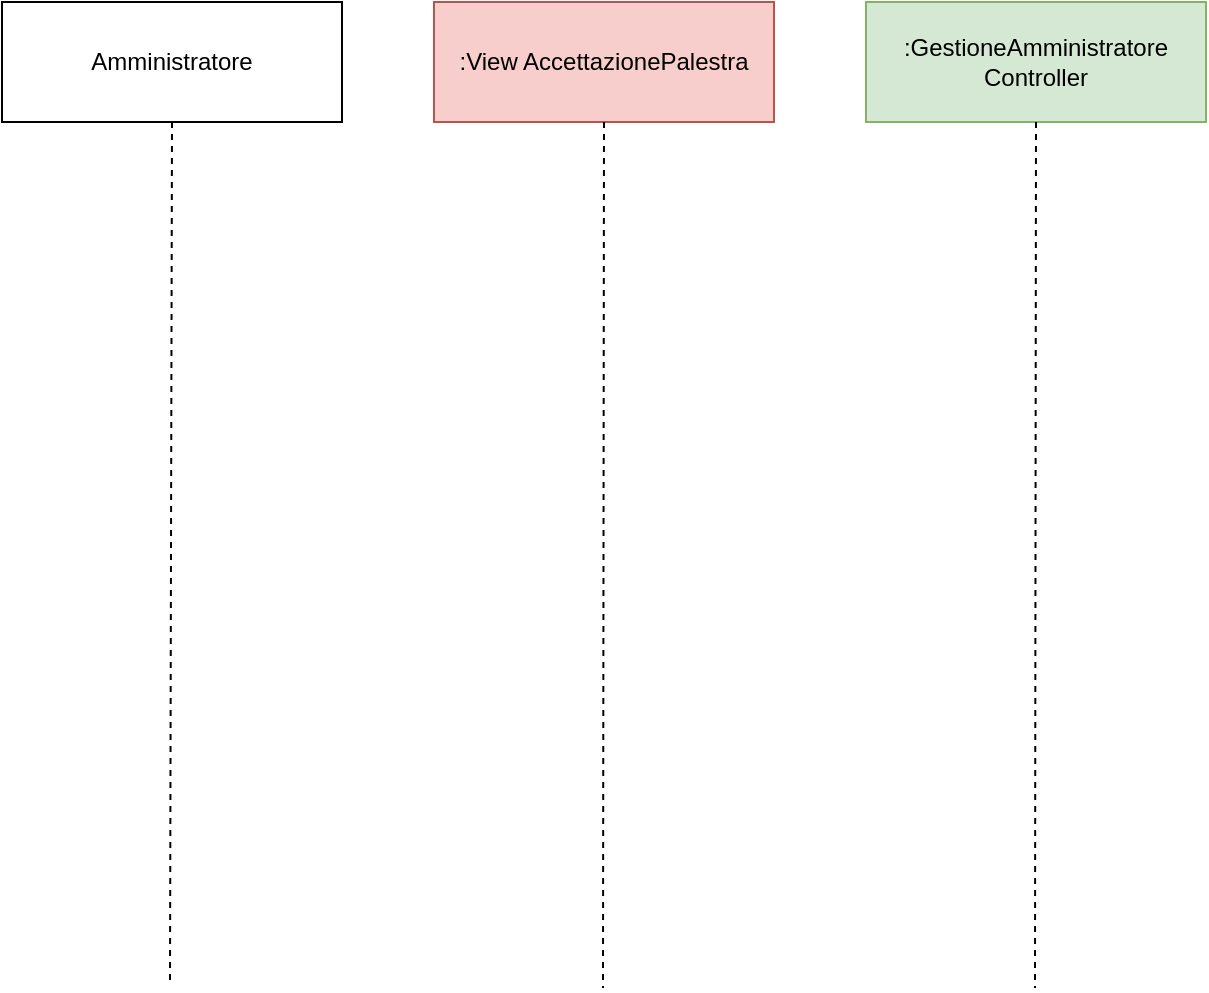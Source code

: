 <mxfile version="24.4.13" type="github">
  <diagram name="Page-1" id="1g0HMfGN20ivUGnNiXPL">
    <mxGraphModel dx="1363" dy="960" grid="0" gridSize="10" guides="1" tooltips="1" connect="1" arrows="1" fold="1" page="0" pageScale="1" pageWidth="850" pageHeight="1100" math="0" shadow="0">
      <root>
        <mxCell id="0" />
        <mxCell id="1" parent="0" />
        <mxCell id="Vqx6203i5S-1iYUc__Qy-2" value=":View AccettazionePalestra" style="rounded=0;whiteSpace=wrap;html=1;fillColor=#f8cecc;strokeColor=#b85450;" vertex="1" parent="1">
          <mxGeometry x="129" y="-22" width="170" height="60" as="geometry" />
        </mxCell>
        <mxCell id="Vqx6203i5S-1iYUc__Qy-3" value="Amministratore" style="rounded=0;whiteSpace=wrap;html=1;" vertex="1" parent="1">
          <mxGeometry x="-87" y="-22" width="170" height="60" as="geometry" />
        </mxCell>
        <mxCell id="Vqx6203i5S-1iYUc__Qy-4" value=":GestioneAmministratore Controller" style="rounded=0;whiteSpace=wrap;html=1;fillColor=#d5e8d4;strokeColor=#82b366;" vertex="1" parent="1">
          <mxGeometry x="345" y="-22" width="170" height="60" as="geometry" />
        </mxCell>
        <mxCell id="Vqx6203i5S-1iYUc__Qy-8" value="" style="endArrow=none;dashed=1;html=1;rounded=0;exitX=0.5;exitY=1;exitDx=0;exitDy=0;" edge="1" parent="1" source="Vqx6203i5S-1iYUc__Qy-3">
          <mxGeometry width="50" height="50" relative="1" as="geometry">
            <mxPoint x="185" y="187" as="sourcePoint" />
            <mxPoint x="-3" y="467" as="targetPoint" />
          </mxGeometry>
        </mxCell>
        <mxCell id="Vqx6203i5S-1iYUc__Qy-9" value="" style="endArrow=none;dashed=1;html=1;rounded=0;exitX=0.5;exitY=1;exitDx=0;exitDy=0;" edge="1" parent="1" source="Vqx6203i5S-1iYUc__Qy-2">
          <mxGeometry width="50" height="50" relative="1" as="geometry">
            <mxPoint x="214.5" y="42" as="sourcePoint" />
            <mxPoint x="213.5" y="471" as="targetPoint" />
          </mxGeometry>
        </mxCell>
        <mxCell id="Vqx6203i5S-1iYUc__Qy-10" value="" style="endArrow=none;dashed=1;html=1;rounded=0;exitX=0.5;exitY=1;exitDx=0;exitDy=0;" edge="1" parent="1" source="Vqx6203i5S-1iYUc__Qy-4">
          <mxGeometry width="50" height="50" relative="1" as="geometry">
            <mxPoint x="430.5" y="42" as="sourcePoint" />
            <mxPoint x="429.5" y="471" as="targetPoint" />
          </mxGeometry>
        </mxCell>
      </root>
    </mxGraphModel>
  </diagram>
</mxfile>
